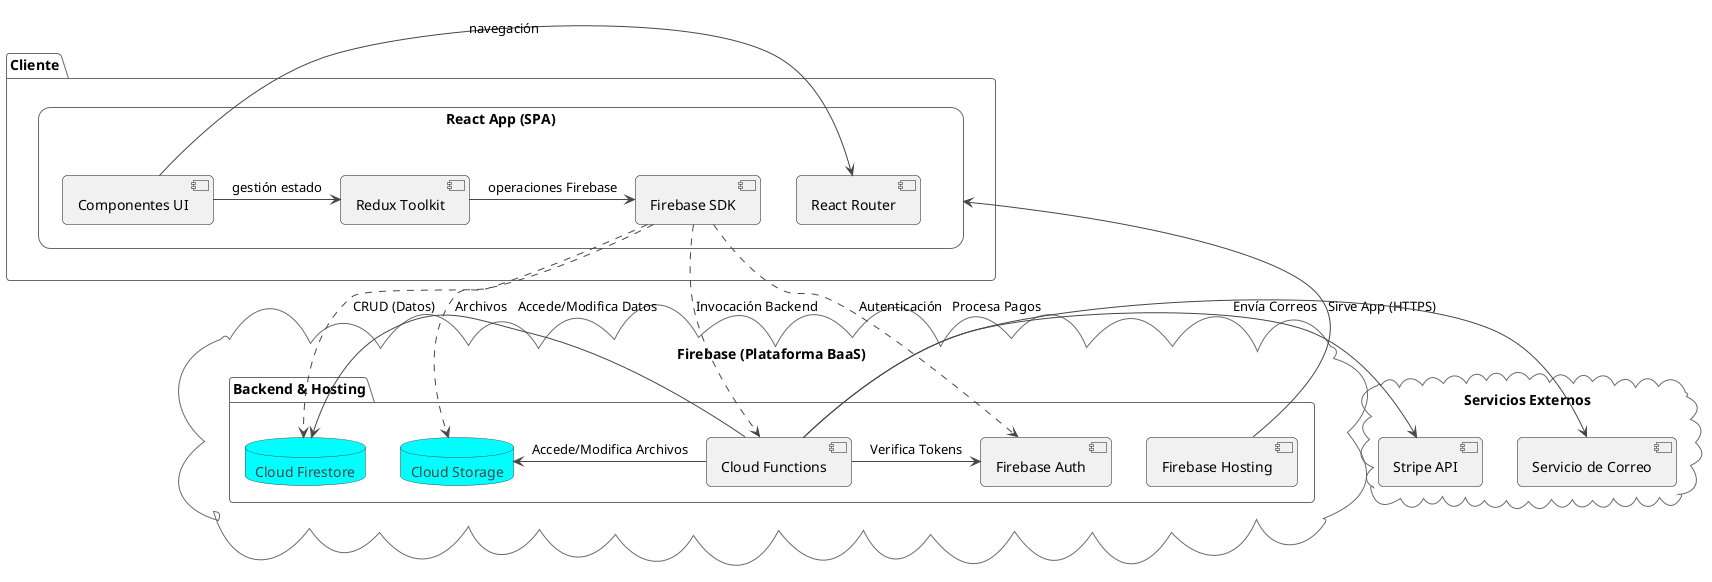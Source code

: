 @startuml Cactilia Detailed Architecture (Visual Style)

!theme vibrant
' Use vibrant theme for colors similar to the example, or remove for default B/W

skinparam rectangle {
    roundCorner 25
}
skinparam cloud {
    roundCorner 25
}
skinparam database {
    roundCorner 25
}
skinparam component {
    roundCorner 10
}

package "Cliente" {
  rectangle "React App (SPA)" as ReactApp {
    component "Componentes UI" as UI
    component "React Router" as Router
    component "Redux Toolkit" as StateMgmt
    component "Firebase SDK" as ClientSDK

    UI -> Router : navegación
    UI -> StateMgmt : gestión estado
    StateMgmt -> ClientSDK : operaciones Firebase
  }
}

cloud "Firebase (Plataforma BaaS)" {
  package "Backend & Hosting" {
      component "Firebase Auth" as Auth
      component "Cloud Functions" as Functions
      database "Cloud Firestore" as Firestore
      database "Cloud Storage" as Storage
      component "Firebase Hosting" as Hosting
  }
}

cloud "Servicios Externos" {
    component "Stripe API" as Stripe
    component "Servicio de Correo" as EmailService
}

' Conexiones Principales
ReactApp <-down- Hosting : Sirve App (HTTPS)

ClientSDK .> Auth : Autenticación
ClientSDK .> Firestore : CRUD (Datos)
ClientSDK .> Storage : Archivos
ClientSDK .> Functions : Invocación Backend

Functions -> Firestore : Accede/Modifica Datos
Functions -> Storage : Accede/Modifica Archivos
Functions -> Auth : Verifica Tokens
Functions -> Stripe : Procesa Pagos
Functions -> EmailService : Envía Correos



@enduml 
